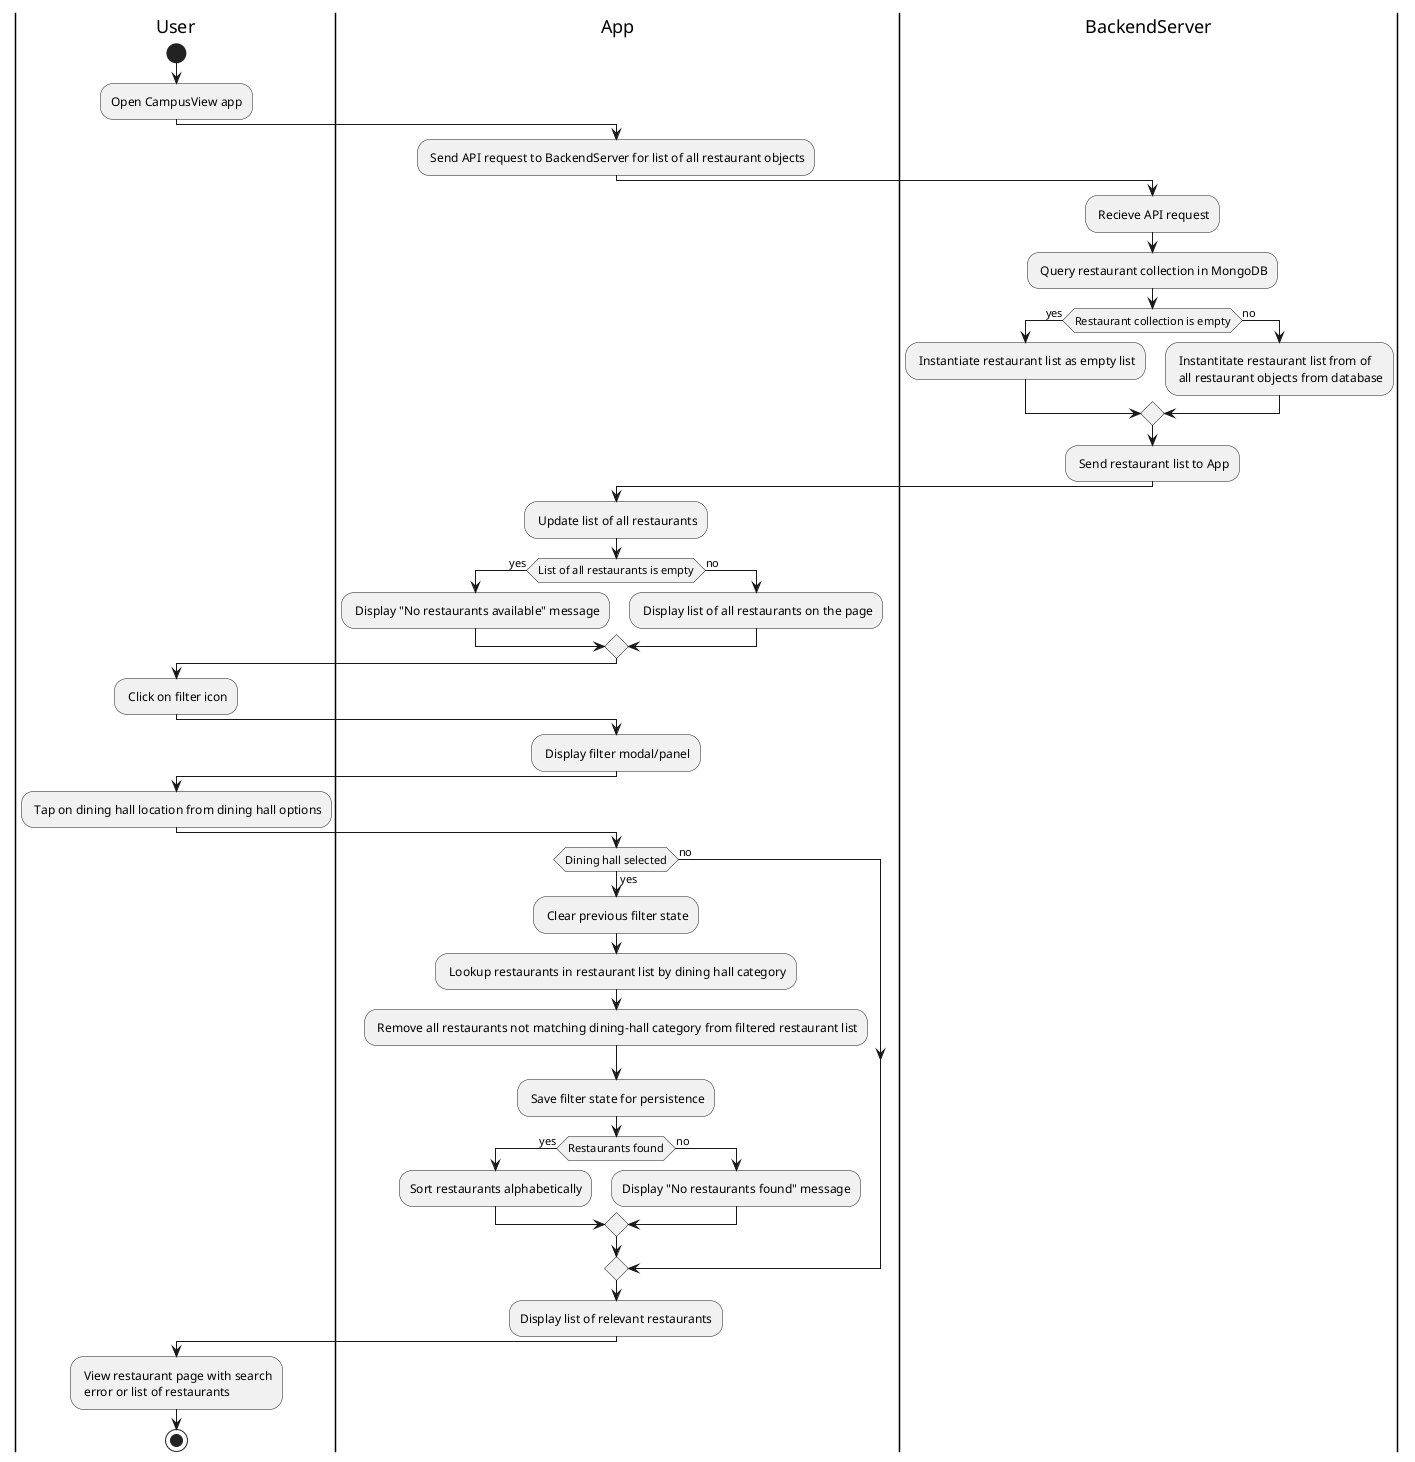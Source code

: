 @startuml filter_dining_hall
|User|
start
:Open CampusView app;

|App|
: Send API request to BackendServer for list of all restaurant objects;

|BackendServer|
: Recieve API request;
: Query restaurant collection in MongoDB;
if (Restaurant collection is empty) then (yes)
    : Instantiate restaurant list as empty list;
else (no)
    : Instantitate restaurant list from of\n all restaurant objects from database;
endif
: Send restaurant list to App;

|App|
: Update list of all restaurants;
if (List of all restaurants is empty) then (yes)
    : Display "No restaurants available" message;
else (no)
    : Display list of all restaurants on the page;
endif

|User|
: Click on filter icon;

|App|
: Display filter modal/panel;

|User|
: Tap on dining hall location from dining hall options;

|App|
if (Dining hall selected) then (yes)
    : Clear previous filter state;
    : Lookup restaurants in restaurant list by dining hall category;
    : Remove all restaurants not matching dining-hall category from filtered restaurant list;
    : Save filter state for persistence;
    if (Restaurants found) then (yes)
        :Sort restaurants alphabetically;
    else (no)
        :Display "No restaurants found" message;
    endif
else (no)
endif

:Display list of relevant restaurants;

|User|
: View restaurant page with search\n error or list of restaurants;

stop
@enduml